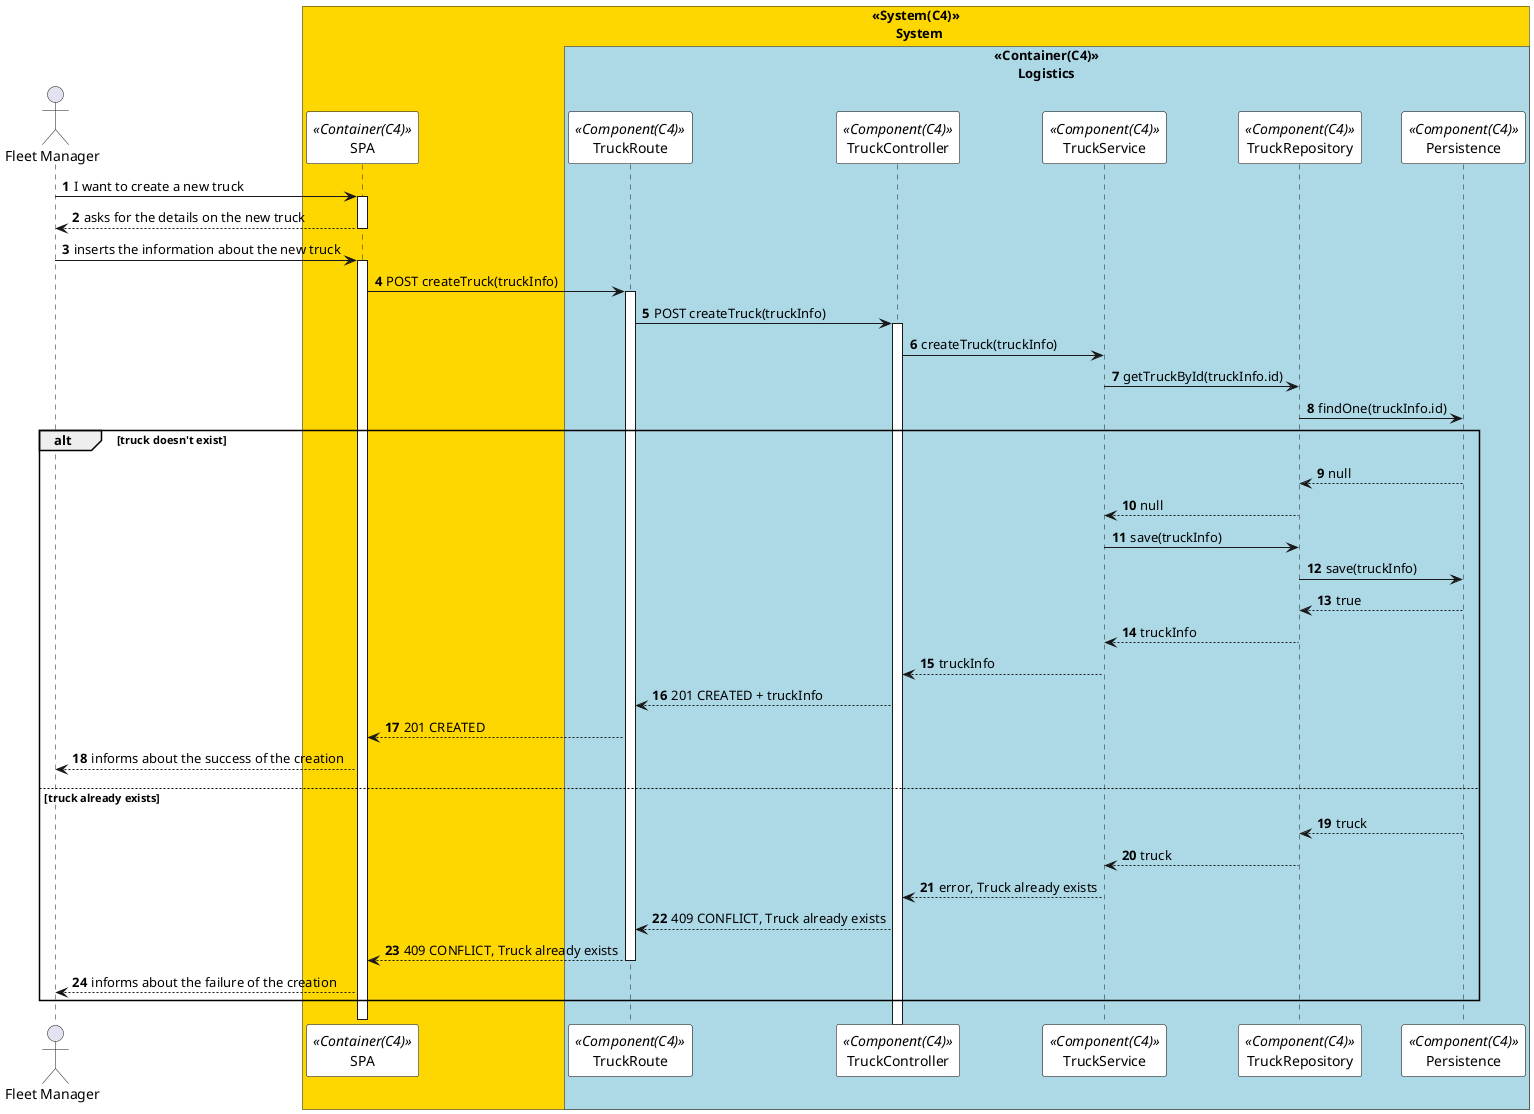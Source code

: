 @startuml createTruckSD
autonumber
!pragma teoz true
skinparam sequence {
ParticipantBorderColor black
ParticipantBackgroundColor white
}

actor "Fleet Manager" as manager


box "<<System(C4)>>\n       System" #Gold
participant SPA as  SPA <<Container(C4)>>
box "<<Container(C4)>>\n       Logistics" #LightBlue
participant TruckRoute as Route <<Component(C4)>>
participant TruckController as Controller <<Component(C4)>>
participant TruckService as Service <<Component(C4)>>
participant TruckRepository as Repository <<Component(C4)>>
participant Persistence as Persistence <<Component(C4)>>
end box
end box

manager -> SPA: I want to create a new truck
activate SPA

SPA --> manager: asks for the details on the new truck
deactivate SPA

manager -> SPA: inserts the information about the new truck
activate SPA

SPA -> Route: POST createTruck(truckInfo)
activate Route

Route -> Controller: POST createTruck(truckInfo)
activate Controller

Controller -> Service: createTruck(truckInfo)

Service -> Repository: getTruckById(truckInfo.id)

Repository -> Persistence: findOne(truckInfo.id)

alt truck doesn't exist

Persistence --> Repository: null

Repository --> Service: null

Service -> Repository: save(truckInfo)

Repository -> Persistence: save(truckInfo)

Persistence --> Repository: true

Repository --> Service: truckInfo

Service --> Controller: truckInfo

Controller --> Route: 201 CREATED + truckInfo

Route --> SPA: 201 CREATED
SPA --> manager: informs about the success of the creation


else truck already exists

Persistence --> Repository: truck

Repository --> Service: truck

Service --> Controller: error, Truck already exists

Controller --> Route: 409 CONFLICT, Truck already exists

Route --> SPA: 409 CONFLICT, Truck already exists
deactivate Route
SPA --> manager: informs about the failure of the creation

end

deactivate SPA
deactivate manager

@enduml